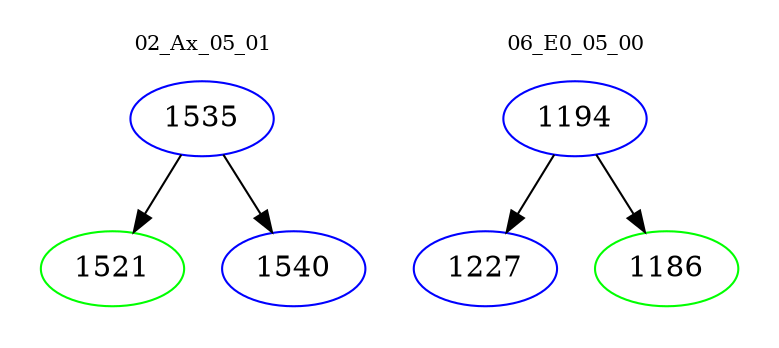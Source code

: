 digraph{
subgraph cluster_0 {
color = white
label = "02_Ax_05_01";
fontsize=10;
T0_1535 [label="1535", color="blue"]
T0_1535 -> T0_1521 [color="black"]
T0_1521 [label="1521", color="green"]
T0_1535 -> T0_1540 [color="black"]
T0_1540 [label="1540", color="blue"]
}
subgraph cluster_1 {
color = white
label = "06_E0_05_00";
fontsize=10;
T1_1194 [label="1194", color="blue"]
T1_1194 -> T1_1227 [color="black"]
T1_1227 [label="1227", color="blue"]
T1_1194 -> T1_1186 [color="black"]
T1_1186 [label="1186", color="green"]
}
}
